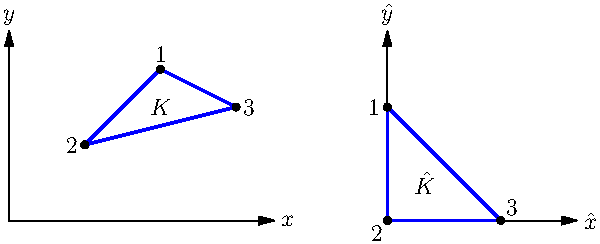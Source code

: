 size(300,0);

pair z1 = (0.2, 0.2);
pair z2 = (0.4, 0.4);
pair z3 = (0.6, 0.3);

pen pt = blue + linewidth(1.3);
draw(z1--z2--z3--cycle, pt);

pen pd = linewidth(4);
dot(z1,pd);
dot(z2,pd);
dot(z3,pd);

label("$1$", z2, N);
label("$2$", z1, W);
label("$3$", z3, E);
label("$K$", (z1+z2+z3)/3);

draw(Label("$x$",EndPoint), (0,0)--(0.7,0), Arrow);
draw(Label("$y$",EndPoint), (0,0)--(0,0.5), Arrow);

pair a1 = (1.0,0);
pair a2 = a1 + (0.3,0);
pair a3 = a1 + (0,0.3);


draw(Label("$\hat{x}$",EndPoint), a1--(a1+(0.5,0.0)), Arrow);
draw(Label("$\hat{y}$",EndPoint), a1--(a1+(0.0,0.5)), Arrow);

draw(a1--a2--a3--cycle, pt);
dot(a1,pd);
dot(a2,pd);
dot(a3,pd);

label("$1$", a3, W);
label("$2$", a1, SW);
label("$3$", a2, NE);
label("$\hat{K}$", (a1+a2+a3)/3);
